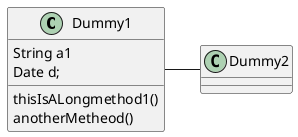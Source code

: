 {
  "sha1": "kjzg51fca4bwm7fpitjt3lwhdfdbwsd",
  "insertion": {
    "when": "2024-05-30T20:48:21.126Z",
    "user": "plantuml@gmail.com"
  }
}
@startuml
class Dummy1 {
  thisIsALongmethod1()
  anotherMetheod()
  
  String a1
  Date d;
}

class Dummy2 {
}

Dummy1 - Dummy2

@enduml
